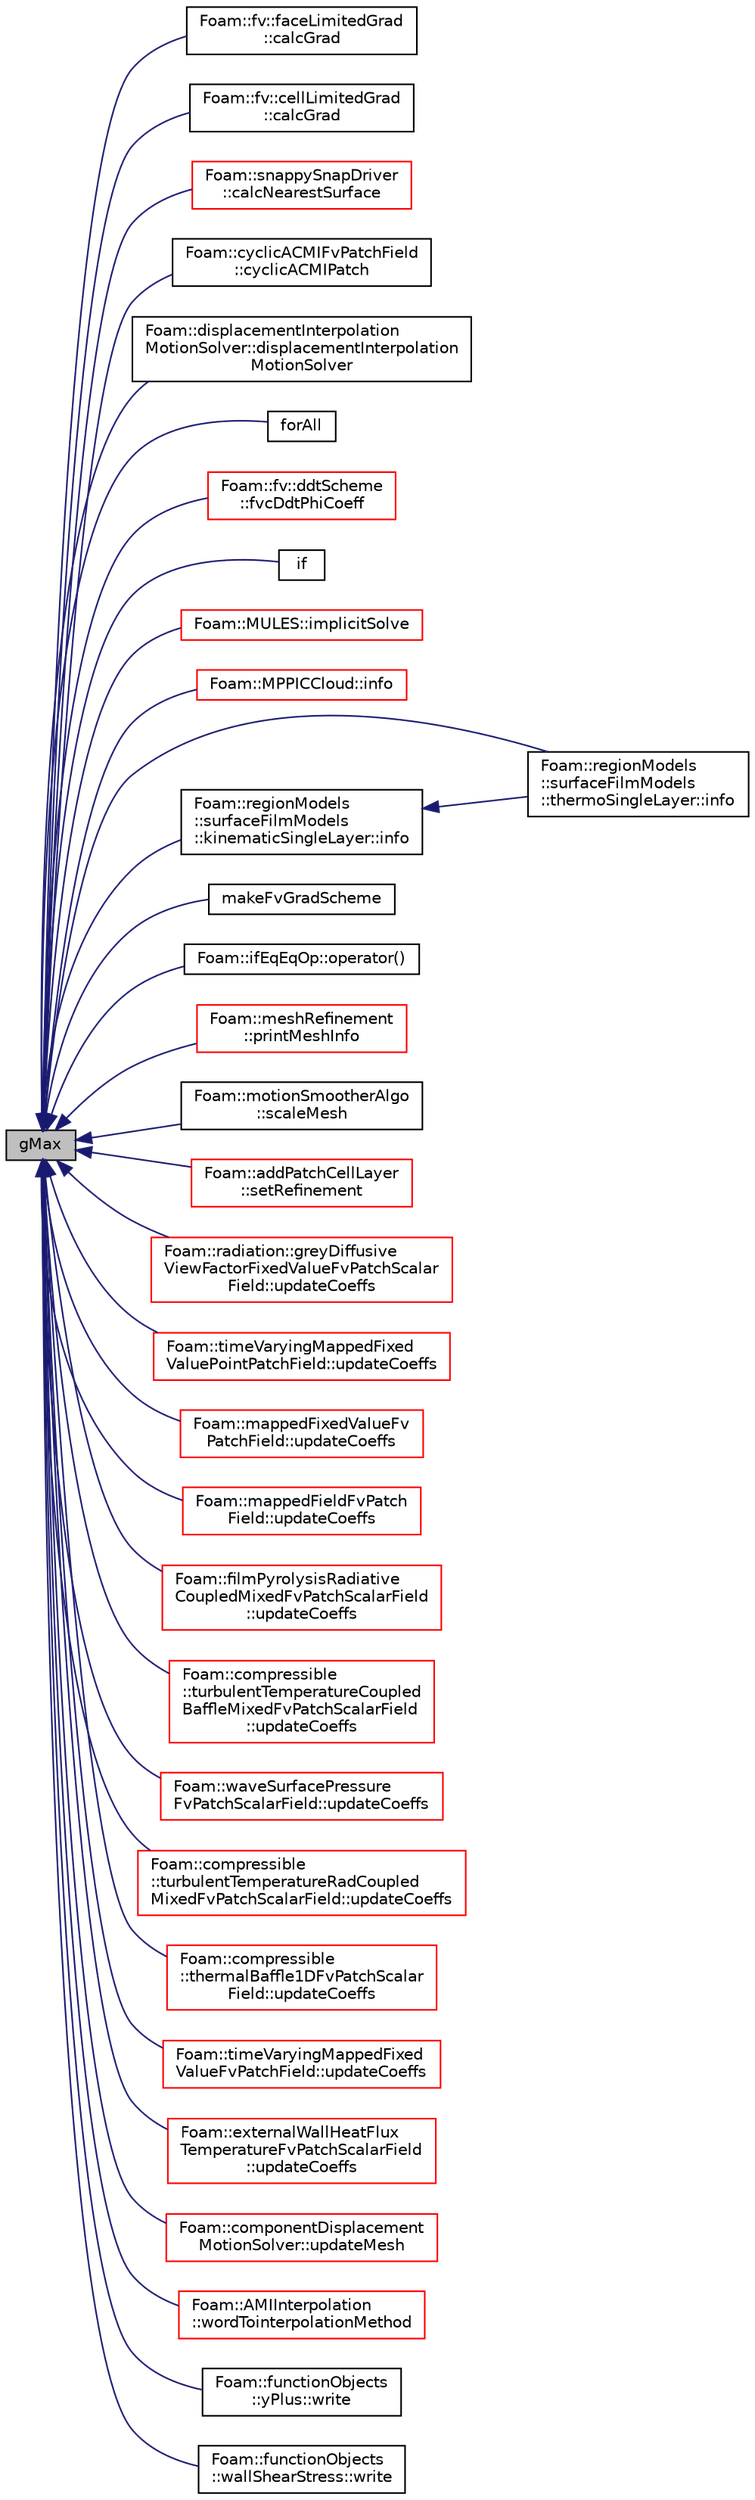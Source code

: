 digraph "gMax"
{
  bgcolor="transparent";
  edge [fontname="Helvetica",fontsize="10",labelfontname="Helvetica",labelfontsize="10"];
  node [fontname="Helvetica",fontsize="10",shape=record];
  rankdir="LR";
  Node1 [label="gMax",height=0.2,width=0.4,color="black", fillcolor="grey75", style="filled", fontcolor="black"];
  Node1 -> Node2 [dir="back",color="midnightblue",fontsize="10",style="solid",fontname="Helvetica"];
  Node2 [label="Foam::fv::faceLimitedGrad\l::calcGrad",height=0.2,width=0.4,color="black",URL="$a00730.html#ad8d9cb82461fad7624154d2e66528aa7"];
  Node1 -> Node3 [dir="back",color="midnightblue",fontsize="10",style="solid",fontname="Helvetica"];
  Node3 [label="Foam::fv::cellLimitedGrad\l::calcGrad",height=0.2,width=0.4,color="black",URL="$a00207.html#a9e6946d5c172823826c394cab9979f17"];
  Node1 -> Node4 [dir="back",color="midnightblue",fontsize="10",style="solid",fontname="Helvetica"];
  Node4 [label="Foam::snappySnapDriver\l::calcNearestSurface",height=0.2,width=0.4,color="red",URL="$a02437.html#a0a334a64613ee0c208d8edf18306bcf2",tooltip="Per patch point calculate point on nearest surface. Set as. "];
  Node1 -> Node5 [dir="back",color="midnightblue",fontsize="10",style="solid",fontname="Helvetica"];
  Node5 [label="Foam::cyclicACMIFvPatchField\l::cyclicACMIPatch",height=0.2,width=0.4,color="black",URL="$a00457.html#a3a927eeaa0f7fc8ebc554fbd9ce29fc5",tooltip="Return local reference cast into the cyclic AMI patch. "];
  Node1 -> Node6 [dir="back",color="midnightblue",fontsize="10",style="solid",fontname="Helvetica"];
  Node6 [label="Foam::displacementInterpolation\lMotionSolver::displacementInterpolation\lMotionSolver",height=0.2,width=0.4,color="black",URL="$a00551.html#af70627c48920441a925701b8da5266ba",tooltip="Construct from polyMesh and IOdictionary. "];
  Node1 -> Node7 [dir="back",color="midnightblue",fontsize="10",style="solid",fontname="Helvetica"];
  Node7 [label="forAll",height=0.2,width=0.4,color="black",URL="$a03261.html#a3a6dfa236873b1e0df07a723bccf5222"];
  Node1 -> Node8 [dir="back",color="midnightblue",fontsize="10",style="solid",fontname="Helvetica"];
  Node8 [label="Foam::fv::ddtScheme\l::fvcDdtPhiCoeff",height=0.2,width=0.4,color="red",URL="$a00504.html#adaa5c26dbfd2851be994f2e32f3274d1"];
  Node1 -> Node9 [dir="back",color="midnightblue",fontsize="10",style="solid",fontname="Helvetica"];
  Node9 [label="if",height=0.2,width=0.4,color="black",URL="$a03207.html#a7249a5be96007daaf6a7fea1b25c3adc"];
  Node1 -> Node10 [dir="back",color="midnightblue",fontsize="10",style="solid",fontname="Helvetica"];
  Node10 [label="Foam::MULES::implicitSolve",height=0.2,width=0.4,color="red",URL="$a10946.html#af3ebc5af31512182ee43a56e994f4aaf"];
  Node1 -> Node11 [dir="back",color="midnightblue",fontsize="10",style="solid",fontname="Helvetica"];
  Node11 [label="Foam::MPPICCloud::info",height=0.2,width=0.4,color="red",URL="$a01573.html#ac1b66fe77173de9e5e8542b2823d6071",tooltip="I-O. "];
  Node1 -> Node12 [dir="back",color="midnightblue",fontsize="10",style="solid",fontname="Helvetica"];
  Node12 [label="Foam::regionModels\l::surfaceFilmModels\l::thermoSingleLayer::info",height=0.2,width=0.4,color="black",URL="$a02685.html#ac1b66fe77173de9e5e8542b2823d6071",tooltip="Provide some feedback. "];
  Node1 -> Node13 [dir="back",color="midnightblue",fontsize="10",style="solid",fontname="Helvetica"];
  Node13 [label="Foam::regionModels\l::surfaceFilmModels\l::kinematicSingleLayer::info",height=0.2,width=0.4,color="black",URL="$a01258.html#ac1b66fe77173de9e5e8542b2823d6071",tooltip="Provide some feedback. "];
  Node13 -> Node12 [dir="back",color="midnightblue",fontsize="10",style="solid",fontname="Helvetica"];
  Node1 -> Node14 [dir="back",color="midnightblue",fontsize="10",style="solid",fontname="Helvetica"];
  Node14 [label="makeFvGradScheme",height=0.2,width=0.4,color="black",URL="$a05901.html#a392ada9a48d078ac5e73a2b100268766"];
  Node1 -> Node15 [dir="back",color="midnightblue",fontsize="10",style="solid",fontname="Helvetica"];
  Node15 [label="Foam::ifEqEqOp::operator()",height=0.2,width=0.4,color="black",URL="$a01043.html#a71918488bb9f8251fb7d05ed3baeb14f"];
  Node1 -> Node16 [dir="back",color="midnightblue",fontsize="10",style="solid",fontname="Helvetica"];
  Node16 [label="Foam::meshRefinement\l::printMeshInfo",height=0.2,width=0.4,color="red",URL="$a01504.html#a518397ff0812ee208b5ccc9e4fa51f42",tooltip="Print some mesh stats. "];
  Node1 -> Node17 [dir="back",color="midnightblue",fontsize="10",style="solid",fontname="Helvetica"];
  Node17 [label="Foam::motionSmootherAlgo\l::scaleMesh",height=0.2,width=0.4,color="black",URL="$a01566.html#a32bff44040e6dbc2f185cba89bcacd6d",tooltip="Move mesh with externally provided mesh constraints. "];
  Node1 -> Node18 [dir="back",color="midnightblue",fontsize="10",style="solid",fontname="Helvetica"];
  Node18 [label="Foam::addPatchCellLayer\l::setRefinement",height=0.2,width=0.4,color="red",URL="$a00022.html#a9488cb0518f21b76444c508cc9658d64",tooltip="Play commands into polyTopoChange to create layers on top. "];
  Node1 -> Node19 [dir="back",color="midnightblue",fontsize="10",style="solid",fontname="Helvetica"];
  Node19 [label="Foam::radiation::greyDiffusive\lViewFactorFixedValueFvPatchScalar\lField::updateCoeffs",height=0.2,width=0.4,color="red",URL="$a00965.html#a7e24eafac629d3733181cd942d4c902f",tooltip="Update the coefficients associated with the patch field. "];
  Node1 -> Node20 [dir="back",color="midnightblue",fontsize="10",style="solid",fontname="Helvetica"];
  Node20 [label="Foam::timeVaryingMappedFixed\lValuePointPatchField::updateCoeffs",height=0.2,width=0.4,color="red",URL="$a02705.html#a7e24eafac629d3733181cd942d4c902f",tooltip="Update the coefficients associated with the patch field. "];
  Node1 -> Node21 [dir="back",color="midnightblue",fontsize="10",style="solid",fontname="Helvetica"];
  Node21 [label="Foam::mappedFixedValueFv\lPatchField::updateCoeffs",height=0.2,width=0.4,color="red",URL="$a01448.html#a7e24eafac629d3733181cd942d4c902f",tooltip="Update the coefficients associated with the patch field. "];
  Node1 -> Node22 [dir="back",color="midnightblue",fontsize="10",style="solid",fontname="Helvetica"];
  Node22 [label="Foam::mappedFieldFvPatch\lField::updateCoeffs",height=0.2,width=0.4,color="red",URL="$a01445.html#a7e24eafac629d3733181cd942d4c902f",tooltip="Update the coefficients associated with the patch field. "];
  Node1 -> Node23 [dir="back",color="midnightblue",fontsize="10",style="solid",fontname="Helvetica"];
  Node23 [label="Foam::filmPyrolysisRadiative\lCoupledMixedFvPatchScalarField\l::updateCoeffs",height=0.2,width=0.4,color="red",URL="$a00788.html#a7e24eafac629d3733181cd942d4c902f",tooltip="Update the coefficients associated with the patch field. "];
  Node1 -> Node24 [dir="back",color="midnightblue",fontsize="10",style="solid",fontname="Helvetica"];
  Node24 [label="Foam::compressible\l::turbulentTemperatureCoupled\lBaffleMixedFvPatchScalarField\l::updateCoeffs",height=0.2,width=0.4,color="red",URL="$a02794.html#a7e24eafac629d3733181cd942d4c902f",tooltip="Update the coefficients associated with the patch field. "];
  Node1 -> Node25 [dir="back",color="midnightblue",fontsize="10",style="solid",fontname="Helvetica"];
  Node25 [label="Foam::waveSurfacePressure\lFvPatchScalarField::updateCoeffs",height=0.2,width=0.4,color="red",URL="$a02964.html#a7e24eafac629d3733181cd942d4c902f",tooltip="Update the coefficients associated with the patch field. "];
  Node1 -> Node26 [dir="back",color="midnightblue",fontsize="10",style="solid",fontname="Helvetica"];
  Node26 [label="Foam::compressible\l::turbulentTemperatureRadCoupled\lMixedFvPatchScalarField::updateCoeffs",height=0.2,width=0.4,color="red",URL="$a02795.html#a7e24eafac629d3733181cd942d4c902f",tooltip="Update the coefficients associated with the patch field. "];
  Node1 -> Node27 [dir="back",color="midnightblue",fontsize="10",style="solid",fontname="Helvetica"];
  Node27 [label="Foam::compressible\l::thermalBaffle1DFvPatchScalar\lField::updateCoeffs",height=0.2,width=0.4,color="red",URL="$a02665.html#a7e24eafac629d3733181cd942d4c902f",tooltip="Update the coefficients associated with the patch field. "];
  Node1 -> Node28 [dir="back",color="midnightblue",fontsize="10",style="solid",fontname="Helvetica"];
  Node28 [label="Foam::timeVaryingMappedFixed\lValueFvPatchField::updateCoeffs",height=0.2,width=0.4,color="red",URL="$a02704.html#a7e24eafac629d3733181cd942d4c902f",tooltip="Update the coefficients associated with the patch field. "];
  Node1 -> Node29 [dir="back",color="midnightblue",fontsize="10",style="solid",fontname="Helvetica"];
  Node29 [label="Foam::externalWallHeatFlux\lTemperatureFvPatchScalarField\l::updateCoeffs",height=0.2,width=0.4,color="red",URL="$a00713.html#a7e24eafac629d3733181cd942d4c902f",tooltip="Update the coefficients associated with the patch field. "];
  Node1 -> Node30 [dir="back",color="midnightblue",fontsize="10",style="solid",fontname="Helvetica"];
  Node30 [label="Foam::componentDisplacement\lMotionSolver::updateMesh",height=0.2,width=0.4,color="red",URL="$a00322.html#ad57565956fd4064299f4bd3c4eebb1d4",tooltip="Update local data for topology changes. "];
  Node1 -> Node31 [dir="back",color="midnightblue",fontsize="10",style="solid",fontname="Helvetica"];
  Node31 [label="Foam::AMIInterpolation\l::wordTointerpolationMethod",height=0.2,width=0.4,color="red",URL="$a00044.html#a60e3ed16ffdfe716b129e1e10820c506",tooltip="Convert word to interpolationMethod. "];
  Node1 -> Node32 [dir="back",color="midnightblue",fontsize="10",style="solid",fontname="Helvetica"];
  Node32 [label="Foam::functionObjects\l::yPlus::write",height=0.2,width=0.4,color="black",URL="$a03003.html#ae8f6374e29a250261b3979bbd6e5cb40",tooltip="Write the yPlus field. "];
  Node1 -> Node33 [dir="back",color="midnightblue",fontsize="10",style="solid",fontname="Helvetica"];
  Node33 [label="Foam::functionObjects\l::wallShearStress::write",height=0.2,width=0.4,color="black",URL="$a02960.html#ae8f6374e29a250261b3979bbd6e5cb40",tooltip="Write the wall shear-stress. "];
}
